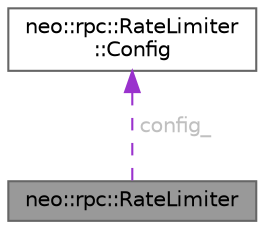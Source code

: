 digraph "neo::rpc::RateLimiter"
{
 // LATEX_PDF_SIZE
  bgcolor="transparent";
  edge [fontname=Helvetica,fontsize=10,labelfontname=Helvetica,labelfontsize=10];
  node [fontname=Helvetica,fontsize=10,shape=box,height=0.2,width=0.4];
  Node1 [id="Node000001",label="neo::rpc::RateLimiter",height=0.2,width=0.4,color="gray40", fillcolor="grey60", style="filled", fontcolor="black",tooltip="Token bucket rate limiter for RPC endpoints."];
  Node2 -> Node1 [id="edge1_Node000001_Node000002",dir="back",color="darkorchid3",style="dashed",tooltip=" ",label=<<TABLE CELLBORDER="0" BORDER="0"><TR><TD VALIGN="top" ALIGN="LEFT" CELLPADDING="1" CELLSPACING="0">config_</TD></TR>
</TABLE>> ,fontcolor="grey" ];
  Node2 [id="Node000002",label="neo::rpc::RateLimiter\l::Config",height=0.2,width=0.4,color="gray40", fillcolor="white", style="filled",URL="$structneo_1_1rpc_1_1_rate_limiter_1_1_config.html",tooltip=" "];
}
